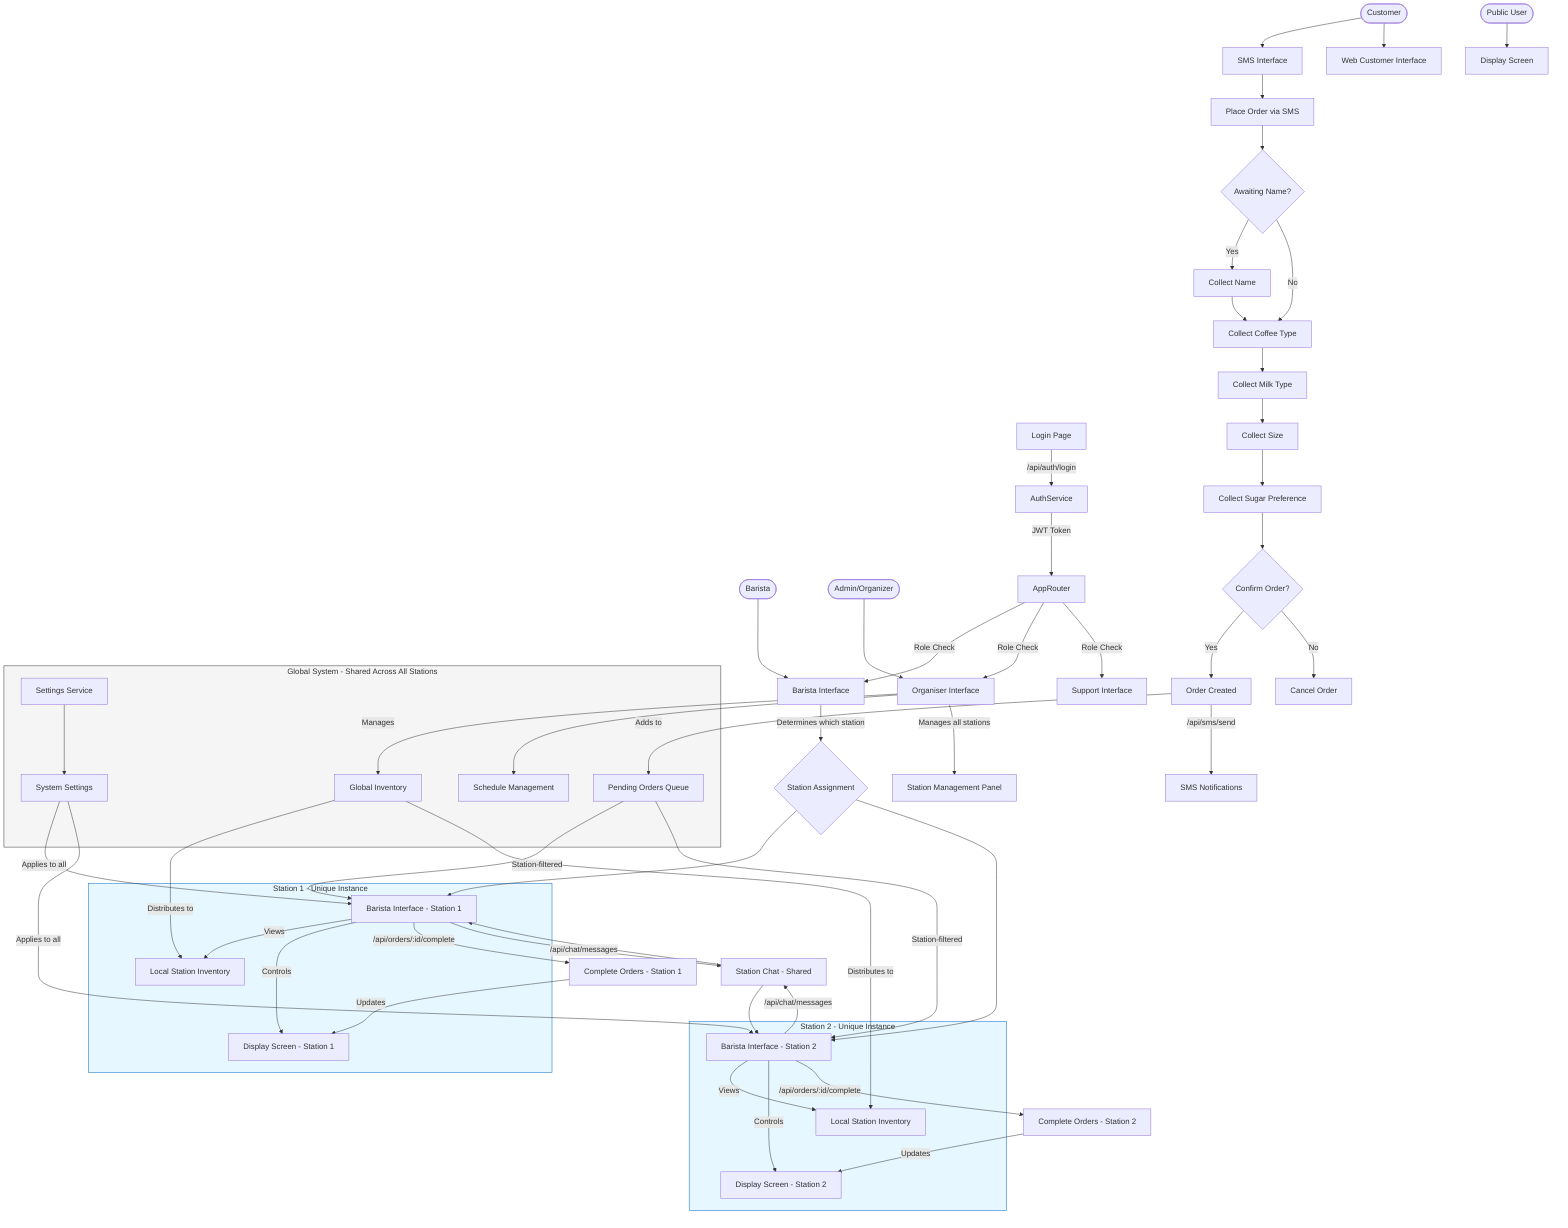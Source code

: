 flowchart TD
    %% Main Entry Points 
    Customer([Customer]) --> SMS[SMS Interface]
    Customer --> WebCustomer[Web Customer Interface]
    Barista([Barista]) --> BaristaInterface[Barista Interface]
    Admin([Admin/Organizer]) --> OrganiserInterface[Organiser Interface]
    PublicUser([Public User]) --> DisplayScreen[Display Screen]
    
    %% Authentication Flow
    Login[Login Page] --> |"/api/auth/login"| AuthService
    AuthService --> |JWT Token| AppRouter
    AppRouter --> |Role Check| BaristaInterface
    AppRouter --> |Role Check| OrganiserInterface
    AppRouter --> |Role Check| SupportInterface[Support Interface]
    
    %% SMS Order Flow
    SMS --> OrderViaSMS[Place Order via SMS]
    OrderViaSMS --> AwaitName{Awaiting Name?}
    AwaitName -->|Yes| GetName[Collect Name]
    AwaitName -->|No| GetCoffeeType[Collect Coffee Type]
    GetName --> GetCoffeeType
    GetCoffeeType --> GetMilk[Collect Milk Type]
    GetMilk --> GetSize[Collect Size]
    GetSize --> GetSugar[Collect Sugar Preference]
    GetSugar --> OrderConfirmation{Confirm Order?}
    OrderConfirmation -->|Yes| OrderCreated[Order Created]
    OrderConfirmation -->|No| CancelOrder[Cancel Order]
    OrderCreated --> |"/api/sms/send"| SMSNotifications[SMS Notifications]
    OrderCreated --> |Adds to| PendingOrders[Pending Orders Queue]
    
    subgraph GlobalSystem[Global System - Shared Across All Stations]
        PendingOrders
        GlobalInventory[Global Inventory]
        SettingsService[Settings Service]
        SystemSettings[System Settings]
        ScheduleManagement[Schedule Management]
    end
    
    subgraph Station1[Station 1 - Unique Instance]
        StationInterface1[Barista Interface - Station 1]
        StationDisplay1[Display Screen - Station 1]
        LocalInventory1[Local Station Inventory]
    end
    
    subgraph Station2[Station 2 - Unique Instance]
        StationInterface2[Barista Interface - Station 2]
        StationDisplay2[Display Screen - Station 2]
        LocalInventory2[Local Station Inventory]
    end
    
    %% Barista Interface Connections to Global/Local
    BaristaInterface --> |Determines which station| StationAllocation{Station Assignment}
    StationAllocation --> StationInterface1
    StationAllocation --> StationInterface2
    
    StationInterface1 --> |Views| LocalInventory1
    StationInterface2 --> |Views| LocalInventory2
    
    %% Each Station gets own Display
    StationInterface1 --> |Controls| StationDisplay1
    StationInterface2 --> |Controls| StationDisplay2
    
    %% Global Inventory Management
    GlobalInventory --> |Distributes to| LocalInventory1
    GlobalInventory --> |Distributes to| LocalInventory2
    OrganiserInterface --> |Manages| GlobalInventory
    
    %% Each station gets global orders filtered by station
    PendingOrders --> |Station-filtered| StationInterface1
    PendingOrders --> |Station-filtered| StationInterface2
    
    %% Order Processing
    StationInterface1 --> |"/api/orders/:id/complete"| UpdateOrders1[Complete Orders - Station 1]
    StationInterface2 --> |"/api/orders/:id/complete"| UpdateOrders2[Complete Orders - Station 2]
    UpdateOrders1 --> |Updates| StationDisplay1
    UpdateOrders2 --> |Updates| StationDisplay2
    
    %% Settings apply globally
    SettingsService --> SystemSettings
    SystemSettings --> |Applies to all| StationInterface1
    SystemSettings --> |Applies to all| StationInterface2
    
    %% Inter-station Communication
    StationInterface1 --> |"/api/chat/messages"| StationChat[Station Chat - Shared]
    StationInterface2 --> |"/api/chat/messages"| StationChat
    StationChat --> StationInterface1
    StationChat --> StationInterface2
    
    %% Admin Management
    OrganiserInterface --> |Manages all stations| StationManagementPanel[Station Management Panel]
    OrganiserInterface --> ScheduleManagement
    
    class Station1,Station2 station
    class GlobalSystem global
    classDef station fill:#e6f7ff,stroke:#0066cc
    classDef global fill:#f5f5f5,stroke:#333333